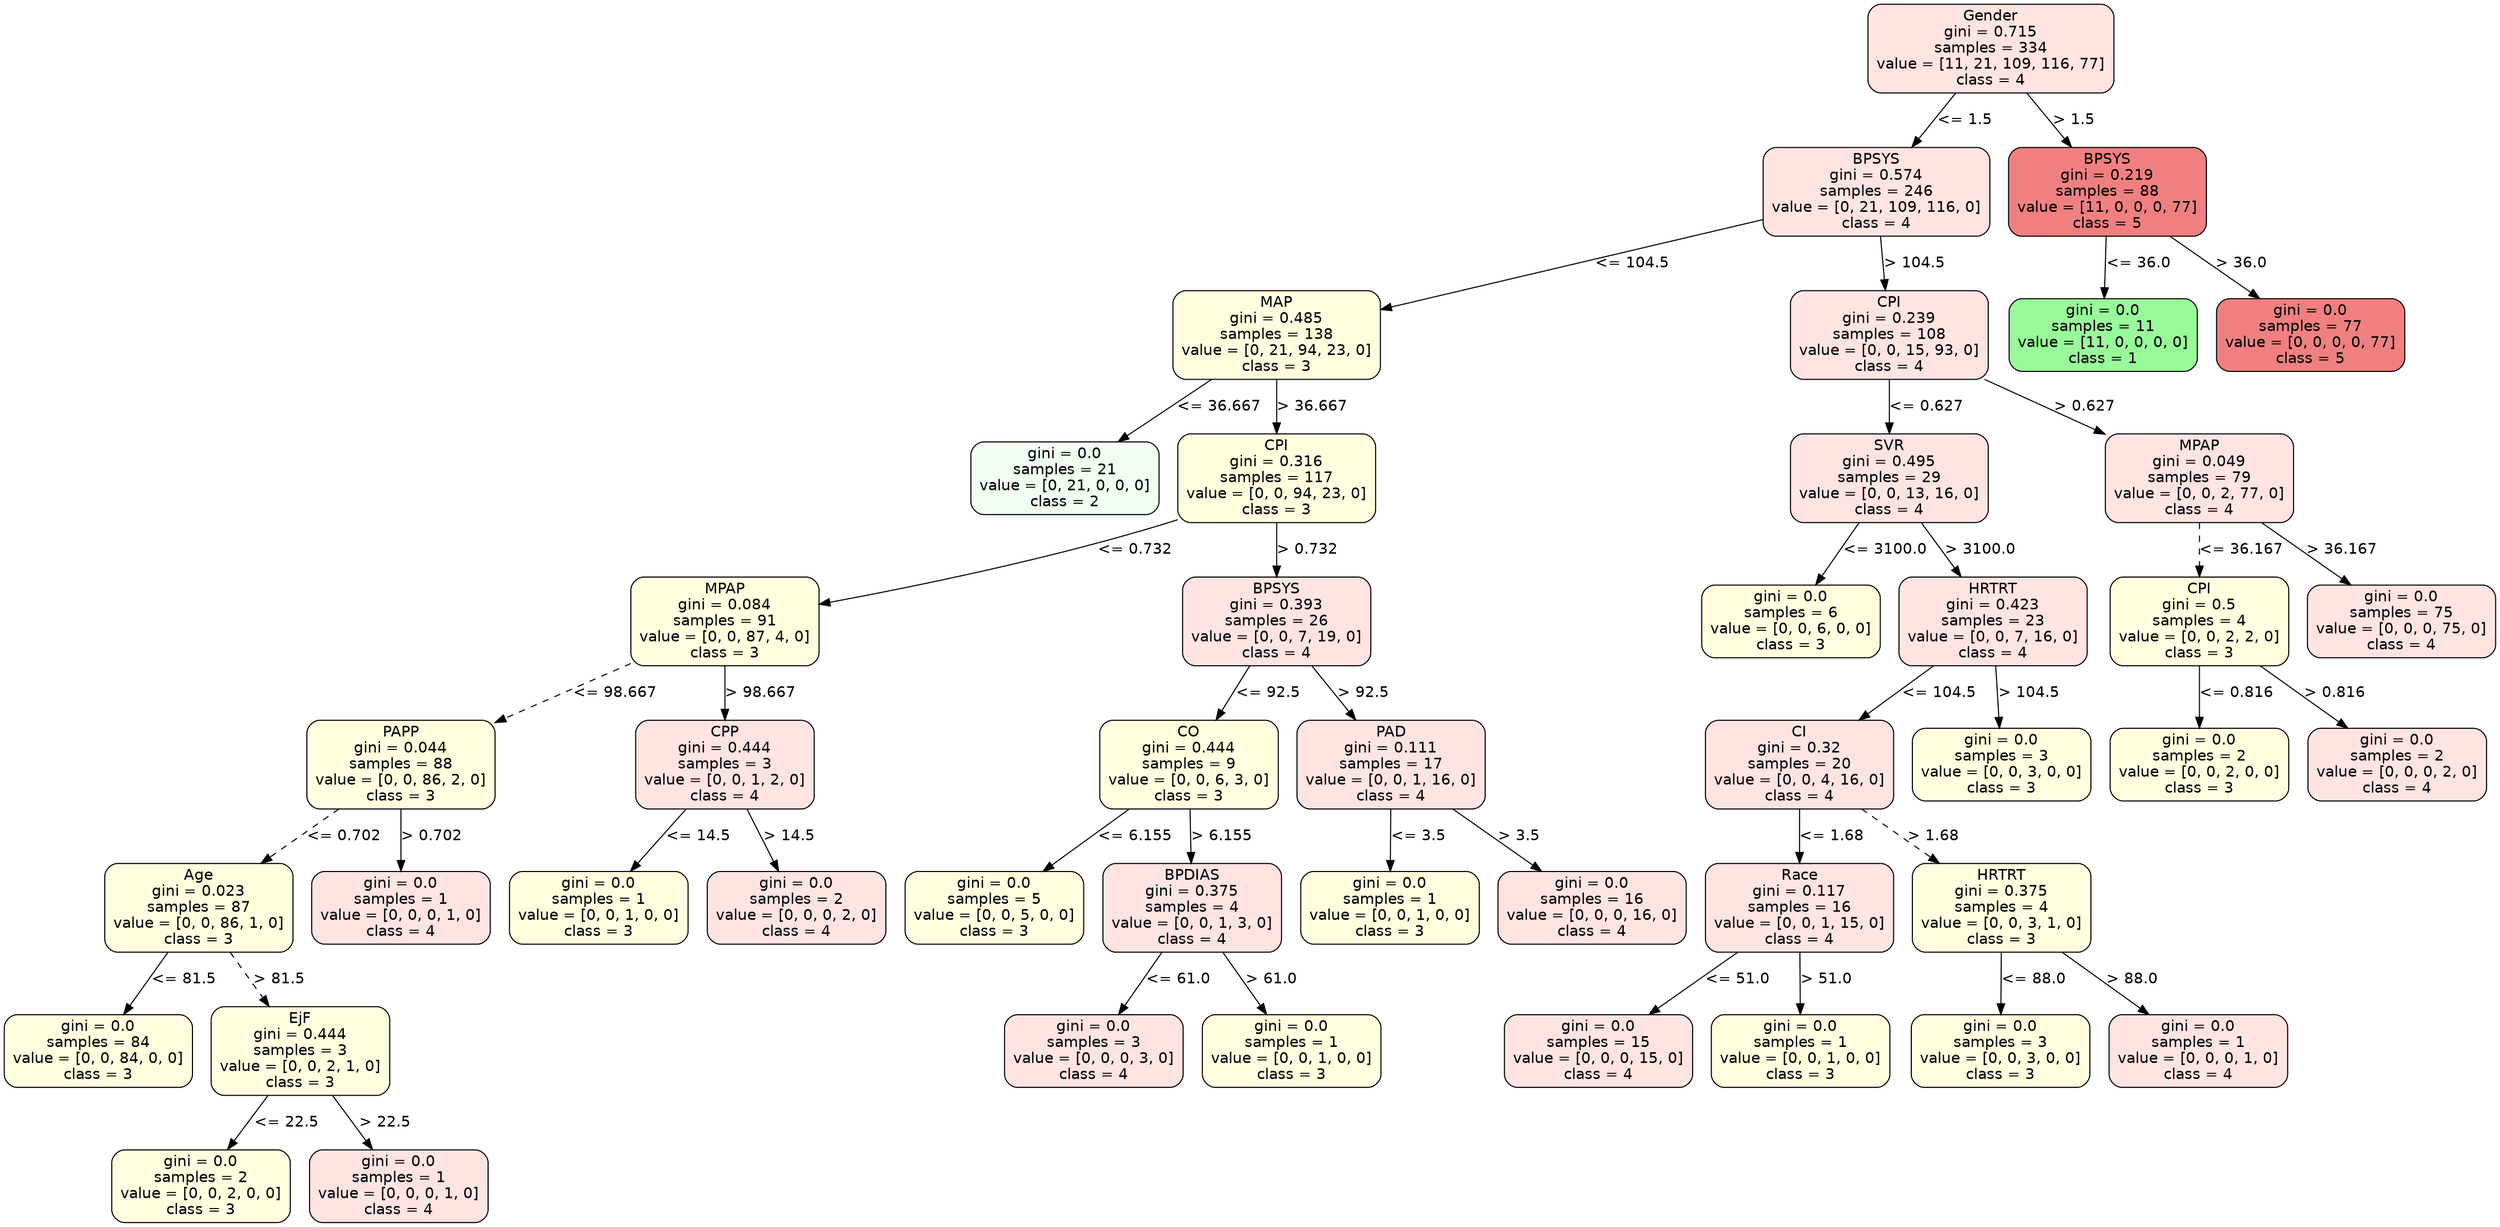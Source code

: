 strict digraph Tree {
	graph [bb="0,0,1989,1140"];
	node [color=black,
		fontname=helvetica,
		label="\N",
		shape=box,
		style="filled, rounded"
	];
	edge [fontname=helvetica];
	0	[fillcolor=mistyrose,
		height=1.1528,
		label="Gender\ngini = 0.715\nsamples = 334\nvalue = [11, 21, 109, 116, 77]\nclass = 4",
		pos="1587.5,1098.5",
		width=2.6667];
	1	[fillcolor=mistyrose,
		height=1.1528,
		label="BPSYS\ngini = 0.574\nsamples = 246\nvalue = [0, 21, 109, 116, 0]\nclass = 4",
		pos="1496.5,964.5",
		width=2.4583];
	0 -> 1	[label="<= 1.5",
		labelangle=45,
		labeldistance=2.5,
		lp="1565.5,1031.5",
		op="<=",
		param=1.5,
		pos="e,1524.6,1006.3 1559.5,1056.8 1550.3,1043.5 1540,1028.6 1530.4,1014.7",
		style=solid];
	42	[fillcolor=lightcoral,
		height=1.1528,
		label="BPSYS\ngini = 0.219\nsamples = 88\nvalue = [11, 0, 0, 0, 77]\nclass = 5",
		pos="1680.5,964.5",
		width=2.1528];
	0 -> 42	[label="> 1.5",
		labelangle=-45,
		labeldistance=2.5,
		lp="1653,1031.5",
		op=">",
		param=1.5,
		pos="e,1651.8,1006.3 1616.2,1056.8 1625.5,1043.5 1636,1028.6 1645.8,1014.7",
		style=solid];
	2	[fillcolor=lightyellow,
		height=1.1528,
		label="MAP\ngini = 0.485\nsamples = 138\nvalue = [0, 21, 94, 23, 0]\nclass = 3",
		pos="1015.5,830.5",
		width=2.25];
	1 -> 2	[label="<= 104.5",
		lp="1298,897.5",
		op="<=",
		param=104.5,
		pos="e,1096.7,853.77 1408,939.21 1322.3,915.7 1193,880.21 1106.5,856.46",
		style=solid];
	25	[fillcolor=mistyrose,
		height=1.1528,
		label="CPI\ngini = 0.239\nsamples = 108\nvalue = [0, 0, 15, 93, 0]\nclass = 4",
		pos="1505.5,830.5",
		width=2.1528];
	1 -> 25	[label="> 104.5",
		lp="1524.5,897.5",
		op=">",
		param=104.5,
		pos="e,1502.7,872.27 1499.3,922.82 1500.1,910.02 1501.1,895.73 1502,882.32",
		style=solid];
	3	[fillcolor=honeydew,
		height=0.94444,
		label="gini = 0.0\nsamples = 21\nvalue = [0, 21, 0, 0, 0]\nclass = 2",
		pos="846.5,696.5",
		width=2.0417];
	2 -> 3	[label="<= 36.667",
		lp="967.5,763.5",
		op="<=",
		param=36.667,
		pos="e,888.79,730.53 963.42,788.82 942.17,772.23 917.71,753.12 896.67,736.69",
		style=solid];
	4	[fillcolor=lightyellow,
		height=1.1528,
		label="CPI\ngini = 0.316\nsamples = 117\nvalue = [0, 0, 94, 23, 0]\nclass = 3",
		pos="1015.5,696.5",
		width=2.1528];
	2 -> 4	[label="> 36.667",
		lp="1042.5,763.5",
		op=">",
		param=36.667,
		pos="e,1015.5,738.27 1015.5,788.82 1015.5,776.02 1015.5,761.73 1015.5,748.32",
		style=solid];
	5	[fillcolor=lightyellow,
		height=1.1528,
		label="MPAP\ngini = 0.084\nsamples = 91\nvalue = [0, 0, 87, 4, 0]\nclass = 3",
		pos="574.5,562.5",
		width=2.0417];
	4 -> 5	[label="<= 0.732",
		lp="900,629.5",
		op="<=",
		param=0.732,
		pos="e,648.22,578.43 937.53,658.38 934.5,657.2 931.48,656.07 928.5,655 838.05,622.56 730.79,596.49 658.22,580.6",
		style=solid];
	16	[fillcolor=mistyrose,
		height=1.1528,
		label="BPSYS\ngini = 0.393\nsamples = 26\nvalue = [0, 0, 7, 19, 0]\nclass = 4",
		pos="1015.5,562.5",
		width=2.0417];
	4 -> 16	[label="> 0.732",
		lp="1038.5,629.5",
		op=">",
		param=0.732,
		pos="e,1015.5,604.27 1015.5,654.82 1015.5,642.02 1015.5,627.73 1015.5,614.32",
		style=solid];
	6	[fillcolor=lightyellow,
		height=1.1528,
		label="PAPP\ngini = 0.044\nsamples = 88\nvalue = [0, 0, 86, 2, 0]\nclass = 3",
		pos="316.5,428.5",
		width=2.0417];
	5 -> 6	[label="<= 98.667",
		lp="484.5,495.5",
		op="<=",
		param=98.667,
		pos="e,390.18,467.2 500.91,523.85 469.19,507.62 431.95,488.57 399.27,471.85",
		style=dashed];
	13	[fillcolor=mistyrose,
		height=1.1528,
		label="CPP\ngini = 0.444\nsamples = 3\nvalue = [0, 0, 1, 2, 0]\nclass = 4",
		pos="574.5,428.5",
		width=1.9444];
	5 -> 13	[label="> 98.667",
		lp="601.5,495.5",
		op=">",
		param=98.667,
		pos="e,574.5,470.27 574.5,520.82 574.5,508.02 574.5,493.73 574.5,480.32",
		style=solid];
	7	[fillcolor=lightyellow,
		height=1.1528,
		label="Age\ngini = 0.023\nsamples = 87\nvalue = [0, 0, 86, 1, 0]\nclass = 3",
		pos="154.5,294.5",
		width=2.0417];
	6 -> 7	[label="<= 0.702",
		lp="268,361.5",
		op="<=",
		param=0.702,
		pos="e,204.26,336.05 266.57,386.82 249.4,372.83 230.03,357.04 212.29,342.59",
		style=dashed];
	12	[fillcolor=mistyrose,
		height=0.94444,
		label="gini = 0.0\nsamples = 1\nvalue = [0, 0, 0, 1, 0]\nclass = 4",
		pos="316.5,294.5",
		width=1.9444];
	6 -> 12	[label="> 0.702",
		lp="339.5,361.5",
		op=">",
		param=0.702,
		pos="e,316.5,328.74 316.5,386.82 316.5,371.68 316.5,354.44 316.5,339.05",
		style=solid];
	8	[fillcolor=lightyellow,
		height=0.94444,
		label="gini = 0.0\nsamples = 84\nvalue = [0, 0, 84, 0, 0]\nclass = 3",
		pos="73.5,160.5",
		width=2.0417];
	7 -> 8	[label="<= 81.5",
		lp="140,227.5",
		op="<=",
		param=81.5,
		pos="e,93.9,194.74 129.54,252.82 119.89,237.1 108.85,219.11 99.142,203.29",
		style=solid];
	9	[fillcolor=lightyellow,
		height=1.1528,
		label="EjF\ngini = 0.444\nsamples = 3\nvalue = [0, 0, 2, 1, 0]\nclass = 3",
		pos="235.5,160.5",
		width=1.9444];
	7 -> 9	[label="> 81.5",
		lp="217,227.5",
		op=">",
		param=81.5,
		pos="e,210.48,202.27 179.46,252.82 187.55,239.64 196.6,224.89 205.04,211.14",
		style=dashed];
	10	[fillcolor=lightyellow,
		height=0.94444,
		label="gini = 0.0\nsamples = 2\nvalue = [0, 0, 2, 0, 0]\nclass = 3",
		pos="156.5,34",
		width=1.9444];
	9 -> 10	[label="<= 22.5",
		lp="222,93.5",
		op="<=",
		param=22.5,
		pos="e,177.68,68.379 209.63,118.73 201.14,105.35 191.69,90.465 183.15,76.995",
		style=solid];
	11	[fillcolor=mistyrose,
		height=0.94444,
		label="gini = 0.0\nsamples = 1\nvalue = [0, 0, 0, 1, 0]\nclass = 4",
		pos="314.5,34",
		width=1.9444];
	9 -> 11	[label="> 22.5",
		lp="302,93.5",
		op=">",
		param=22.5,
		pos="e,293.32,68.379 261.37,118.73 269.86,105.35 279.31,90.465 287.85,76.995",
		style=solid];
	14	[fillcolor=lightyellow,
		height=0.94444,
		label="gini = 0.0\nsamples = 1\nvalue = [0, 0, 1, 0, 0]\nclass = 3",
		pos="474.5,294.5",
		width=1.9444];
	13 -> 14	[label="<= 14.5",
		lp="551,361.5",
		op="<=",
		param=14.5,
		pos="e,499.68,328.74 543.68,386.82 531.66,370.95 517.89,352.78 505.82,336.85",
		style=solid];
	15	[fillcolor=mistyrose,
		height=0.94444,
		label="gini = 0.0\nsamples = 2\nvalue = [0, 0, 0, 2, 0]\nclass = 4",
		pos="632.5,294.5",
		width=1.9444];
	13 -> 15	[label="> 14.5",
		lp="625,361.5",
		op=">",
		param=14.5,
		pos="e,617.89,328.74 592.38,386.82 599.16,371.39 606.89,353.78 613.75,338.17",
		style=solid];
	17	[fillcolor=lightyellow,
		height=1.1528,
		label="CO\ngini = 0.444\nsamples = 9\nvalue = [0, 0, 6, 3, 0]\nclass = 3",
		pos="945.5,428.5",
		width=1.9444];
	16 -> 17	[label="<= 92.5",
		lp="1007,495.5",
		op="<=",
		param=92.5,
		pos="e,967.12,470.27 993.93,520.82 986.94,507.64 979.11,492.89 971.82,479.14",
		style=solid];
	22	[fillcolor=mistyrose,
		height=1.1528,
		label="PAD\ngini = 0.111\nsamples = 17\nvalue = [0, 0, 1, 16, 0]\nclass = 4",
		pos="1107.5,428.5",
		width=2.0417];
	16 -> 22	[label="> 92.5",
		lp="1084,495.5",
		op=">",
		param=92.5,
		pos="e,1079.1,470.27 1043.9,520.82 1053.1,507.52 1063.5,492.6 1073.2,478.74",
		style=solid];
	18	[fillcolor=lightyellow,
		height=0.94444,
		label="gini = 0.0\nsamples = 5\nvalue = [0, 0, 5, 0, 0]\nclass = 3",
		pos="790.5,294.5",
		width=1.9444];
	17 -> 18	[label="<= 6.155",
		lp="901,361.5",
		op="<=",
		param=6.155,
		pos="e,829.28,328.53 897.73,386.82 878.42,370.37 856.21,351.46 837.02,335.12",
		style=solid];
	19	[fillcolor=mistyrose,
		height=1.1528,
		label="BPDIAS\ngini = 0.375\nsamples = 4\nvalue = [0, 0, 1, 3, 0]\nclass = 4",
		pos="948.5,294.5",
		width=1.9444];
	17 -> 19	[label="> 6.155",
		lp="970.5,361.5",
		op=">",
		param=6.155,
		pos="e,947.57,336.27 946.42,386.82 946.72,374.02 947.04,359.73 947.35,346.32",
		style=solid];
	20	[fillcolor=mistyrose,
		height=0.94444,
		label="gini = 0.0\nsamples = 3\nvalue = [0, 0, 0, 3, 0]\nclass = 4",
		pos="869.5,160.5",
		width=1.9444];
	19 -> 20	[label="<= 61.0",
		lp="935,227.5",
		op="<=",
		param=61.0,
		pos="e,889.4,194.74 924.15,252.82 914.83,237.24 904.18,219.45 894.77,203.73",
		style=solid];
	21	[fillcolor=lightyellow,
		height=0.94444,
		label="gini = 0.0\nsamples = 1\nvalue = [0, 0, 1, 0, 0]\nclass = 3",
		pos="1027.5,160.5",
		width=1.9444];
	19 -> 21	[label="> 61.0",
		lp="1010,227.5",
		op=">",
		param=61.0,
		pos="e,1007.6,194.74 972.85,252.82 982.17,237.24 992.82,219.45 1002.2,203.73",
		style=solid];
	23	[fillcolor=lightyellow,
		height=0.94444,
		label="gini = 0.0\nsamples = 1\nvalue = [0, 0, 1, 0, 0]\nclass = 3",
		pos="1106.5,294.5",
		width=1.9444];
	22 -> 23	[label="<= 3.5",
		lp="1127.5,361.5",
		op="<=",
		param=3.5,
		pos="e,1106.8,328.74 1107.2,386.82 1107.1,371.68 1106.9,354.44 1106.8,339.05",
		style=solid];
	24	[fillcolor=mistyrose,
		height=0.94444,
		label="gini = 0.0\nsamples = 16\nvalue = [0, 0, 0, 16, 0]\nclass = 4",
		pos="1268.5,294.5",
		width=2.0417];
	22 -> 24	[label="> 3.5",
		lp="1209,361.5",
		op=">",
		param=3.5,
		pos="e,1228.2,328.53 1157.1,386.82 1177.3,370.3 1200.5,351.29 1220.4,334.9",
		style=solid];
	26	[fillcolor=mistyrose,
		height=1.1528,
		label="SVR\ngini = 0.495\nsamples = 29\nvalue = [0, 0, 13, 16, 0]\nclass = 4",
		pos="1505.5,696.5",
		width=2.1528];
	25 -> 26	[label="<= 0.627",
		lp="1533,763.5",
		op="<=",
		param=0.627,
		pos="e,1505.5,738.27 1505.5,788.82 1505.5,776.02 1505.5,761.73 1505.5,748.32",
		style=solid];
	37	[fillcolor=mistyrose,
		height=1.1528,
		label="MPAP\ngini = 0.049\nsamples = 79\nvalue = [0, 0, 2, 77, 0]\nclass = 4",
		pos="1753.5,696.5",
		width=2.0417];
	25 -> 37	[label="> 0.627",
		lp="1660.5,763.5",
		op=">",
		param=0.627,
		pos="e,1679.7,736.79 1581.6,789 1609.7,774.02 1641.8,756.98 1670.5,741.69",
		style=solid];
	27	[fillcolor=lightyellow,
		height=0.94444,
		label="gini = 0.0\nsamples = 6\nvalue = [0, 0, 6, 0, 0]\nclass = 3",
		pos="1426.5,562.5",
		width=1.9444];
	26 -> 27	[label="<= 3100.0",
		lp="1499.5,629.5",
		op="<=",
		param=3100.0,
		pos="e,1446.4,596.74 1481.2,654.82 1471.8,639.24 1461.2,621.45 1451.8,605.73",
		style=solid];
	28	[fillcolor=mistyrose,
		height=1.1528,
		label="HRTRT\ngini = 0.423\nsamples = 23\nvalue = [0, 0, 7, 16, 0]\nclass = 4",
		pos="1588.5,562.5",
		width=2.0417];
	26 -> 28	[label="> 3100.0",
		lp="1576.5,629.5",
		op=">",
		param=3100.0,
		pos="e,1562.9,604.27 1531.1,654.82 1539.4,641.52 1548.8,626.6 1557.5,612.74",
		style=solid];
	29	[fillcolor=mistyrose,
		height=1.1528,
		label="CI\ngini = 0.32\nsamples = 20\nvalue = [0, 0, 4, 16, 0]\nclass = 4",
		pos="1433.5,428.5",
		width=2.0417];
	28 -> 29	[label="<= 104.5",
		lp="1544,495.5",
		op="<=",
		param=104.5,
		pos="e,1481.1,470.05 1540.7,520.82 1524.3,506.83 1505.8,491.04 1488.8,476.59",
		style=solid];
	36	[fillcolor=lightyellow,
		height=0.94444,
		label="gini = 0.0\nsamples = 3\nvalue = [0, 0, 3, 0, 0]\nclass = 3",
		pos="1595.5,428.5",
		width=1.9444];
	28 -> 36	[label="> 104.5",
		lp="1615.5,495.5",
		op=">",
		param=104.5,
		pos="e,1593.7,462.74 1590.7,520.82 1591.5,505.68 1592.4,488.44 1593.2,473.05",
		style=solid];
	30	[fillcolor=mistyrose,
		height=1.1528,
		label="Race\ngini = 0.117\nsamples = 16\nvalue = [0, 0, 1, 15, 0]\nclass = 4",
		pos="1433.5,294.5",
		width=2.0417];
	29 -> 30	[label="<= 1.68",
		lp="1457,361.5",
		op="<=",
		param=1.68,
		pos="e,1433.5,336.27 1433.5,386.82 1433.5,374.02 1433.5,359.73 1433.5,346.32",
		style=solid];
	33	[fillcolor=lightyellow,
		height=1.1528,
		label="HRTRT\ngini = 0.375\nsamples = 4\nvalue = [0, 0, 3, 1, 0]\nclass = 3",
		pos="1595.5,294.5",
		width=1.9444];
	29 -> 33	[label="> 1.68",
		lp="1539,361.5",
		op=">",
		param=1.68,
		pos="e,1545.7,336.05 1483.4,386.82 1500.6,372.83 1520,357.04 1537.7,342.59",
		style=dashed];
	31	[fillcolor=mistyrose,
		height=0.94444,
		label="gini = 0.0\nsamples = 15\nvalue = [0, 0, 0, 15, 0]\nclass = 4",
		pos="1272.5,160.5",
		width=2.0417];
	30 -> 31	[label="<= 51.0",
		lp="1382,227.5",
		op="<=",
		param=51.0,
		pos="e,1312.8,194.53 1383.9,252.82 1363.7,236.3 1340.5,217.29 1320.6,200.9",
		style=solid];
	32	[fillcolor=lightyellow,
		height=0.94444,
		label="gini = 0.0\nsamples = 1\nvalue = [0, 0, 1, 0, 0]\nclass = 3",
		pos="1434.5,160.5",
		width=1.9444];
	30 -> 32	[label="> 51.0",
		lp="1454,227.5",
		op=">",
		param=51.0,
		pos="e,1434.2,194.74 1433.8,252.82 1433.9,237.68 1434.1,220.44 1434.2,205.05",
		style=solid];
	34	[fillcolor=lightyellow,
		height=0.94444,
		label="gini = 0.0\nsamples = 3\nvalue = [0, 0, 3, 0, 0]\nclass = 3",
		pos="1594.5,160.5",
		width=1.9444];
	33 -> 34	[label="<= 88.0",
		lp="1619,227.5",
		op="<=",
		param=88.0,
		pos="e,1594.8,194.74 1595.2,252.82 1595.1,237.68 1594.9,220.44 1594.8,205.05",
		style=solid];
	35	[fillcolor=mistyrose,
		height=0.94444,
		label="gini = 0.0\nsamples = 1\nvalue = [0, 0, 0, 1, 0]\nclass = 4",
		pos="1752.5,160.5",
		width=1.9444];
	33 -> 35	[label="> 88.0",
		lp="1699,227.5",
		op=">",
		param=88.0,
		pos="e,1713.2,194.53 1643.9,252.82 1663.4,236.37 1685.9,217.46 1705.4,201.12",
		style=solid];
	38	[fillcolor=lightyellow,
		height=1.1528,
		label="CPI\ngini = 0.5\nsamples = 4\nvalue = [0, 0, 2, 2, 0]\nclass = 3",
		pos="1753.5,562.5",
		width=1.9444];
	37 -> 38	[label="<= 36.167",
		lp="1784.5,629.5",
		op="<=",
		param=36.167,
		pos="e,1753.5,604.27 1753.5,654.82 1753.5,642.02 1753.5,627.73 1753.5,614.32",
		style=dashed];
	41	[fillcolor=mistyrose,
		height=0.94444,
		label="gini = 0.0\nsamples = 75\nvalue = [0, 0, 0, 75, 0]\nclass = 4",
		pos="1915.5,562.5",
		width=2.0417];
	37 -> 41	[label="> 36.167",
		lp="1865.5,629.5",
		op=">",
		param=36.167,
		pos="e,1875,596.53 1803.4,654.82 1823.7,638.3 1847,619.29 1867.1,602.9",
		style=solid];
	39	[fillcolor=lightyellow,
		height=0.94444,
		label="gini = 0.0\nsamples = 2\nvalue = [0, 0, 2, 0, 0]\nclass = 3",
		pos="1753.5,428.5",
		width=1.9444];
	38 -> 39	[label="<= 0.816",
		lp="1781,495.5",
		op="<=",
		param=0.816,
		pos="e,1753.5,462.74 1753.5,520.82 1753.5,505.68 1753.5,488.44 1753.5,473.05",
		style=solid];
	40	[fillcolor=mistyrose,
		height=0.94444,
		label="gini = 0.0\nsamples = 2\nvalue = [0, 0, 0, 2, 0]\nclass = 4",
		pos="1911.5,428.5",
		width=1.9444];
	38 -> 40	[label="> 0.816",
		lp="1859.5,495.5",
		op=">",
		param=0.816,
		pos="e,1872,462.53 1802.2,520.82 1821.9,504.37 1844.5,485.46 1864.1,469.12",
		style=solid];
	43	[fillcolor=palegreen,
		height=0.94444,
		label="gini = 0.0\nsamples = 11\nvalue = [11, 0, 0, 0, 0]\nclass = 1",
		pos="1676.5,830.5",
		width=2.0417];
	42 -> 43	[label="<= 36.0",
		lp="1703,897.5",
		op="<=",
		param=36.0,
		pos="e,1677.5,864.74 1679.3,922.82 1678.8,907.68 1678.3,890.44 1677.8,875.05",
		style=solid];
	44	[fillcolor=lightcoral,
		height=0.94444,
		label="gini = 0.0\nsamples = 77\nvalue = [0, 0, 0, 0, 77]\nclass = 5",
		pos="1841.5,830.5",
		width=2.0417];
	42 -> 44	[label="> 36.0",
		lp="1786,897.5",
		op=">",
		param=36.0,
		pos="e,1801.2,864.53 1730.1,922.82 1750.3,906.3 1773.5,887.29 1793.4,870.9",
		style=solid];
}
